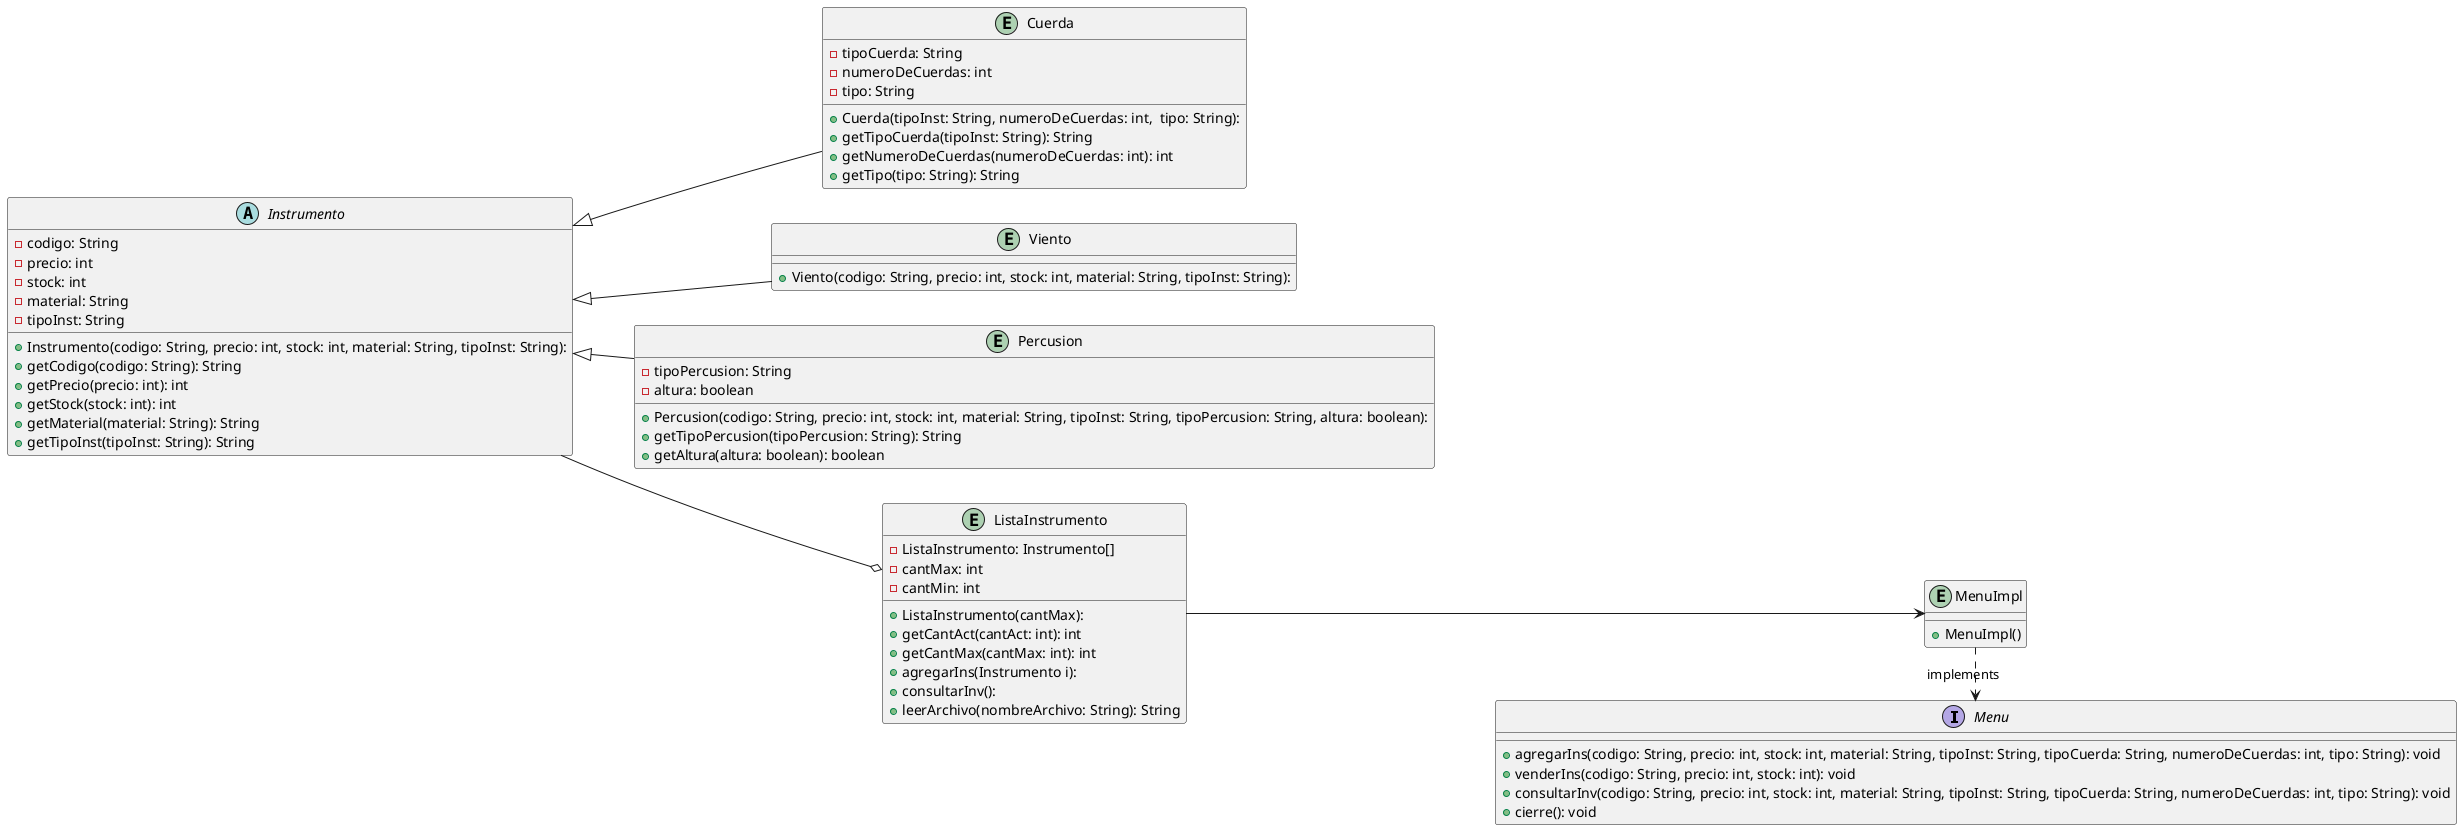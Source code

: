 @startuml

left to right direction

interface Menu{
+agregarIns(codigo: String, precio: int, stock: int, material: String, tipoInst: String, tipoCuerda: String, numeroDeCuerdas: int, tipo: String): void
+venderIns(codigo: String, precio: int, stock: int): void
+consultarInv(codigo: String, precio: int, stock: int, material: String, tipoInst: String, tipoCuerda: String, numeroDeCuerdas: int, tipo: String): void
+cierre(): void

}

entity MenuImpl{
+MenuImpl()
}

abstract Instrumento{
-codigo: String
-precio: int
-stock: int
-material: String
-tipoInst: String

+Instrumento(codigo: String, precio: int, stock: int, material: String, tipoInst: String):
+getCodigo(codigo: String): String
+getPrecio(precio: int): int
+getStock(stock: int): int
+getMaterial(material: String): String
+getTipoInst(tipoInst: String): String
}

entity Cuerda{
-tipoCuerda: String
-numeroDeCuerdas: int
-tipo: String

+Cuerda(tipoInst: String, numeroDeCuerdas: int,  tipo: String):
+getTipoCuerda(tipoInst: String): String
+getNumeroDeCuerdas(numeroDeCuerdas: int): int
+getTipo(tipo: String): String
}
entity Viento{

+Viento(codigo: String, precio: int, stock: int, material: String, tipoInst: String):
}
entity Percusion{
-tipoPercusion: String
-altura: boolean

+Percusion(codigo: String, precio: int, stock: int, material: String, tipoInst: String, tipoPercusion: String, altura: boolean):
+getTipoPercusion(tipoPercusion: String): String
+getAltura(altura: boolean): boolean
}

entity ListaInstrumento{
-ListaInstrumento: Instrumento[]
-cantMax: int
-cantMin: int

+ListaInstrumento(cantMax):
+getCantAct(cantAct: int): int
+getCantMax(cantMax: int): int
+agregarIns(Instrumento i):
+consultarInv():
+leerArchivo(nombreArchivo: String): String
}

Instrumento<|--Cuerda
Instrumento<|--Viento
Instrumento<|--Percusion
Instrumento --o ListaInstrumento
MenuImpl .> Menu: implements
ListaInstrumento --> MenuImpl

@enduml